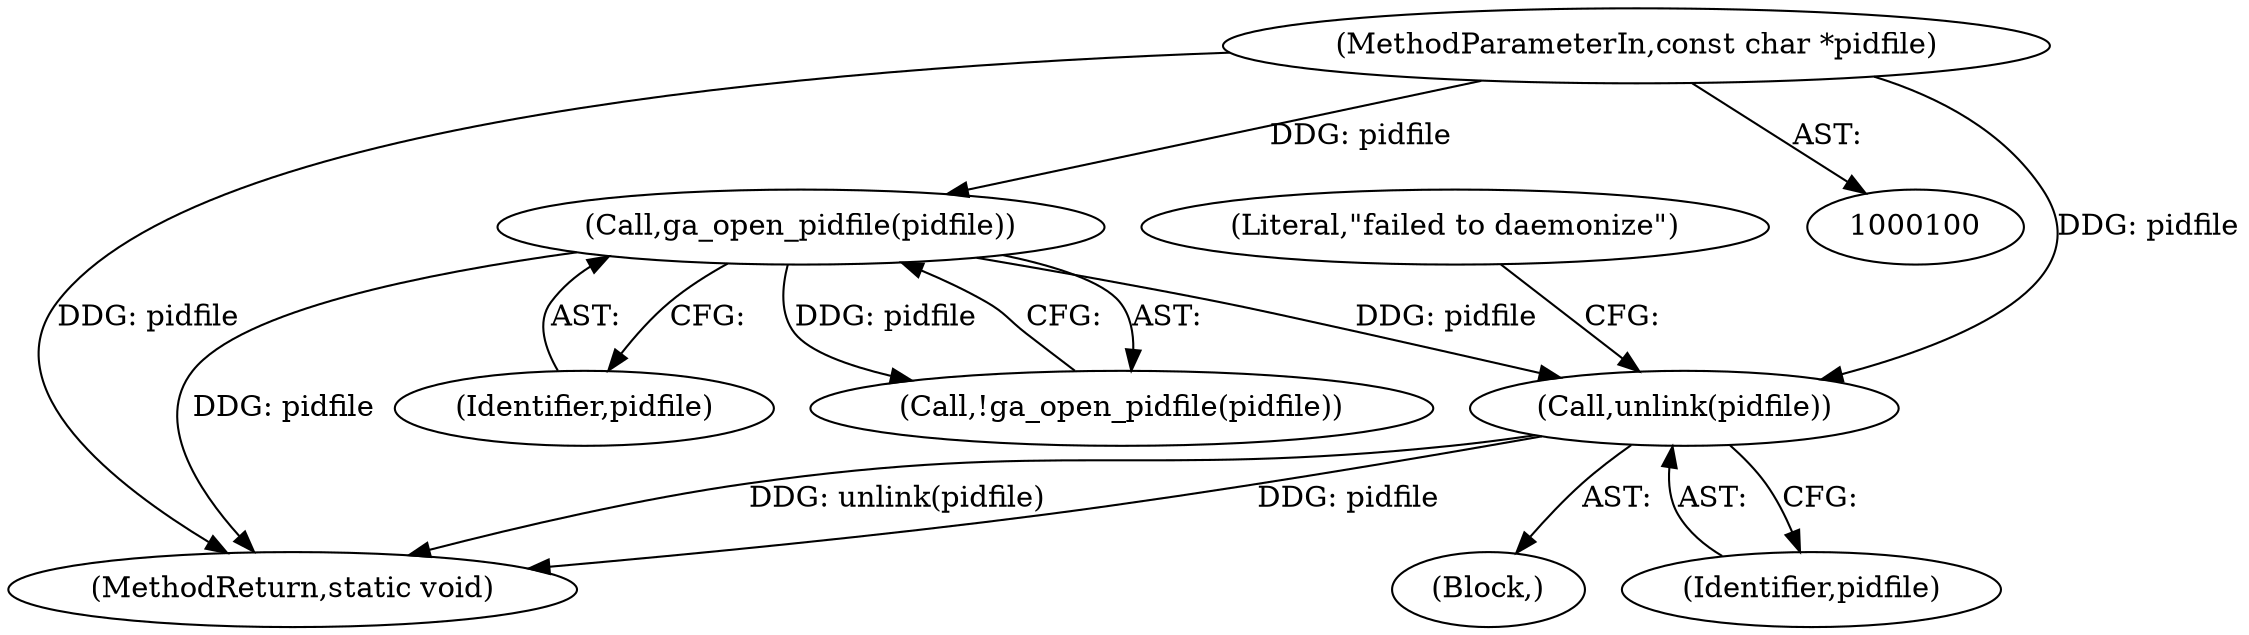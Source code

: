 digraph "0_qemu_c689b4f1bac352dcfd6ecb9a1d45337de0f1de67@API" {
"1000165" [label="(Call,unlink(pidfile))"];
"1000127" [label="(Call,ga_open_pidfile(pidfile))"];
"1000101" [label="(MethodParameterIn,const char *pidfile)"];
"1000166" [label="(Identifier,pidfile)"];
"1000126" [label="(Call,!ga_open_pidfile(pidfile))"];
"1000171" [label="(MethodReturn,static void)"];
"1000127" [label="(Call,ga_open_pidfile(pidfile))"];
"1000165" [label="(Call,unlink(pidfile))"];
"1000128" [label="(Identifier,pidfile)"];
"1000168" [label="(Literal,\"failed to daemonize\")"];
"1000164" [label="(Block,)"];
"1000101" [label="(MethodParameterIn,const char *pidfile)"];
"1000165" -> "1000164"  [label="AST: "];
"1000165" -> "1000166"  [label="CFG: "];
"1000166" -> "1000165"  [label="AST: "];
"1000168" -> "1000165"  [label="CFG: "];
"1000165" -> "1000171"  [label="DDG: unlink(pidfile)"];
"1000165" -> "1000171"  [label="DDG: pidfile"];
"1000127" -> "1000165"  [label="DDG: pidfile"];
"1000101" -> "1000165"  [label="DDG: pidfile"];
"1000127" -> "1000126"  [label="AST: "];
"1000127" -> "1000128"  [label="CFG: "];
"1000128" -> "1000127"  [label="AST: "];
"1000126" -> "1000127"  [label="CFG: "];
"1000127" -> "1000171"  [label="DDG: pidfile"];
"1000127" -> "1000126"  [label="DDG: pidfile"];
"1000101" -> "1000127"  [label="DDG: pidfile"];
"1000101" -> "1000100"  [label="AST: "];
"1000101" -> "1000171"  [label="DDG: pidfile"];
}

